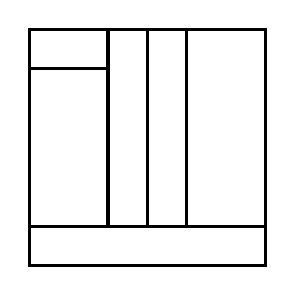 \begin{tikzpicture}[very thick, scale=.5]
    \draw (0,5) rectangle (2,6);
    \draw (0,1) rectangle (2,5);
    \draw (2,1) rectangle (3,6);
    \draw (3,1) rectangle (4,6);
    \draw (4,1) rectangle (6,6);
    \draw (0,0) rectangle (6,1);
\end{tikzpicture}
